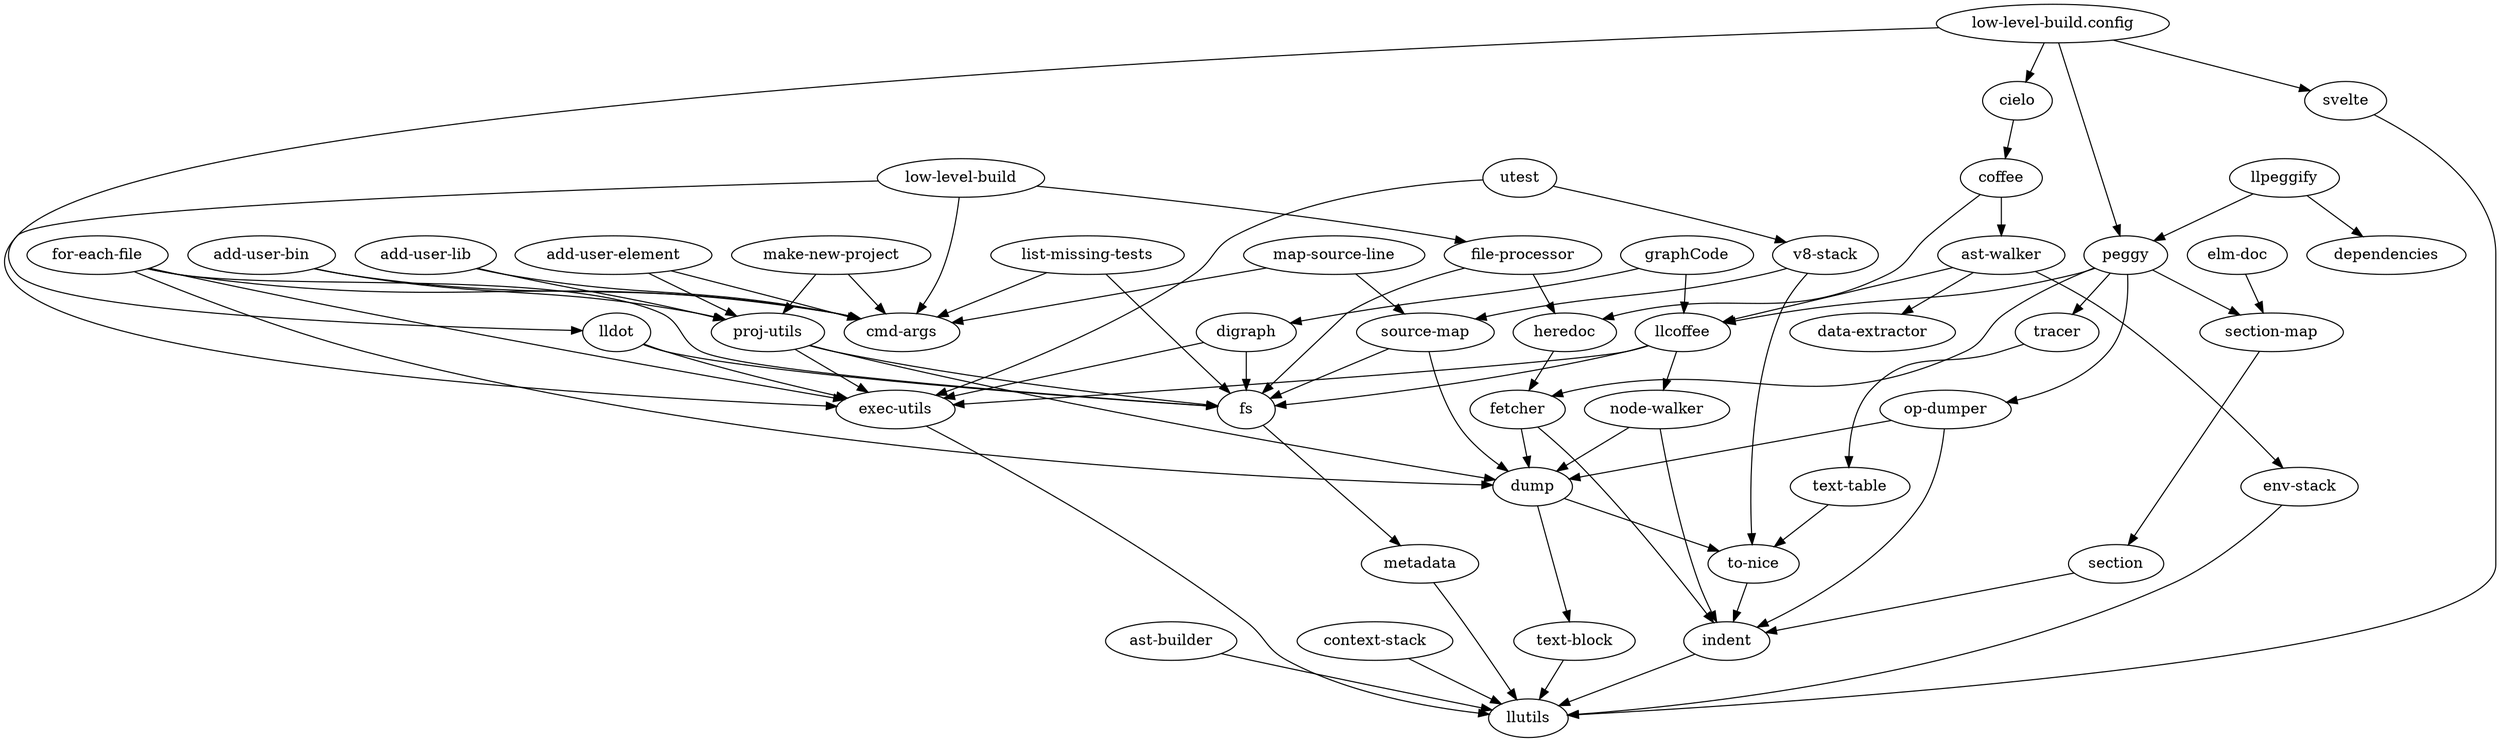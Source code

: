 digraph {
	"add-user-bin" -> "cmd-args"
	"add-user-bin" -> "proj-utils"
	"add-user-element" -> "cmd-args"
	"add-user-element" -> "proj-utils"
	"add-user-lib" -> "cmd-args"
	"add-user-lib" -> "proj-utils"
	"ast-builder" -> "llutils"
	"ast-walker" -> "data-extractor"
	"ast-walker" -> "env-stack"
	"ast-walker" -> "llcoffee"
	"cielo" -> "coffee"
	"coffee" -> "heredoc"
	"coffee" -> "ast-walker"
	"context-stack" -> "llutils"
	"digraph" -> "exec-utils"
	"digraph" -> "fs"
	"dump" -> "text-block"
	"dump" -> "to-nice"
	"elm-doc" -> "section-map"
	"env-stack" -> "llutils"
	"exec-utils" -> "llutils"
	"fetcher" -> "dump"
	"fetcher" -> "indent"
	"file-processor" -> "fs"
	"file-processor" -> "heredoc"
	"for-each-file" -> "exec-utils"
	"for-each-file" -> "dump"
	"for-each-file" -> "cmd-args"
	"for-each-file" -> "fs"
	"fs" -> "metadata"
	"graphCode" -> "llcoffee"
	"graphCode" -> "digraph"
	"heredoc" -> "fetcher"
	"indent" -> "llutils"
	"list-missing-tests" -> "fs"
	"list-missing-tests" -> "cmd-args"
	"llcoffee" -> "exec-utils"
	"llcoffee" -> "fs"
	"llcoffee" -> "node-walker"
	"lldot" -> "exec-utils"
	"lldot" -> "fs"
	"llpeggify" -> "dependencies"
	"llpeggify" -> "peggy"
	"low-level-build" -> "exec-utils"
	"low-level-build" -> "cmd-args"
	"low-level-build" -> "file-processor"
	"low-level-build.config" -> "cielo"
	"low-level-build.config" -> "svelte"
	"low-level-build.config" -> "peggy"
	"low-level-build.config" -> "lldot"
	"make-new-project" -> "cmd-args"
	"make-new-project" -> "proj-utils"
	"map-source-line" -> "source-map"
	"map-source-line" -> "cmd-args"
	"metadata" -> "llutils"
	"node-walker" -> "dump"
	"node-walker" -> "indent"
	"op-dumper" -> "indent"
	"op-dumper" -> "dump"
	"peggy" -> "llcoffee"
	"peggy" -> "fetcher"
	"peggy" -> "section-map"
	"peggy" -> "tracer"
	"peggy" -> "op-dumper"
	"proj-utils" -> "exec-utils"
	"proj-utils" -> "dump"
	"proj-utils" -> "fs"
	"section" -> "indent"
	"section-map" -> "section"
	"source-map" -> "fs"
	"source-map" -> "dump"
	"svelte" -> "llutils"
	"text-block" -> "llutils"
	"text-table" -> "to-nice"
	"to-nice" -> "indent"
	"tracer" -> "text-table"
	"utest" -> "exec-utils"
	"utest" -> "v8-stack"
	"v8-stack" -> "source-map"
	"v8-stack" -> "to-nice"
	}
